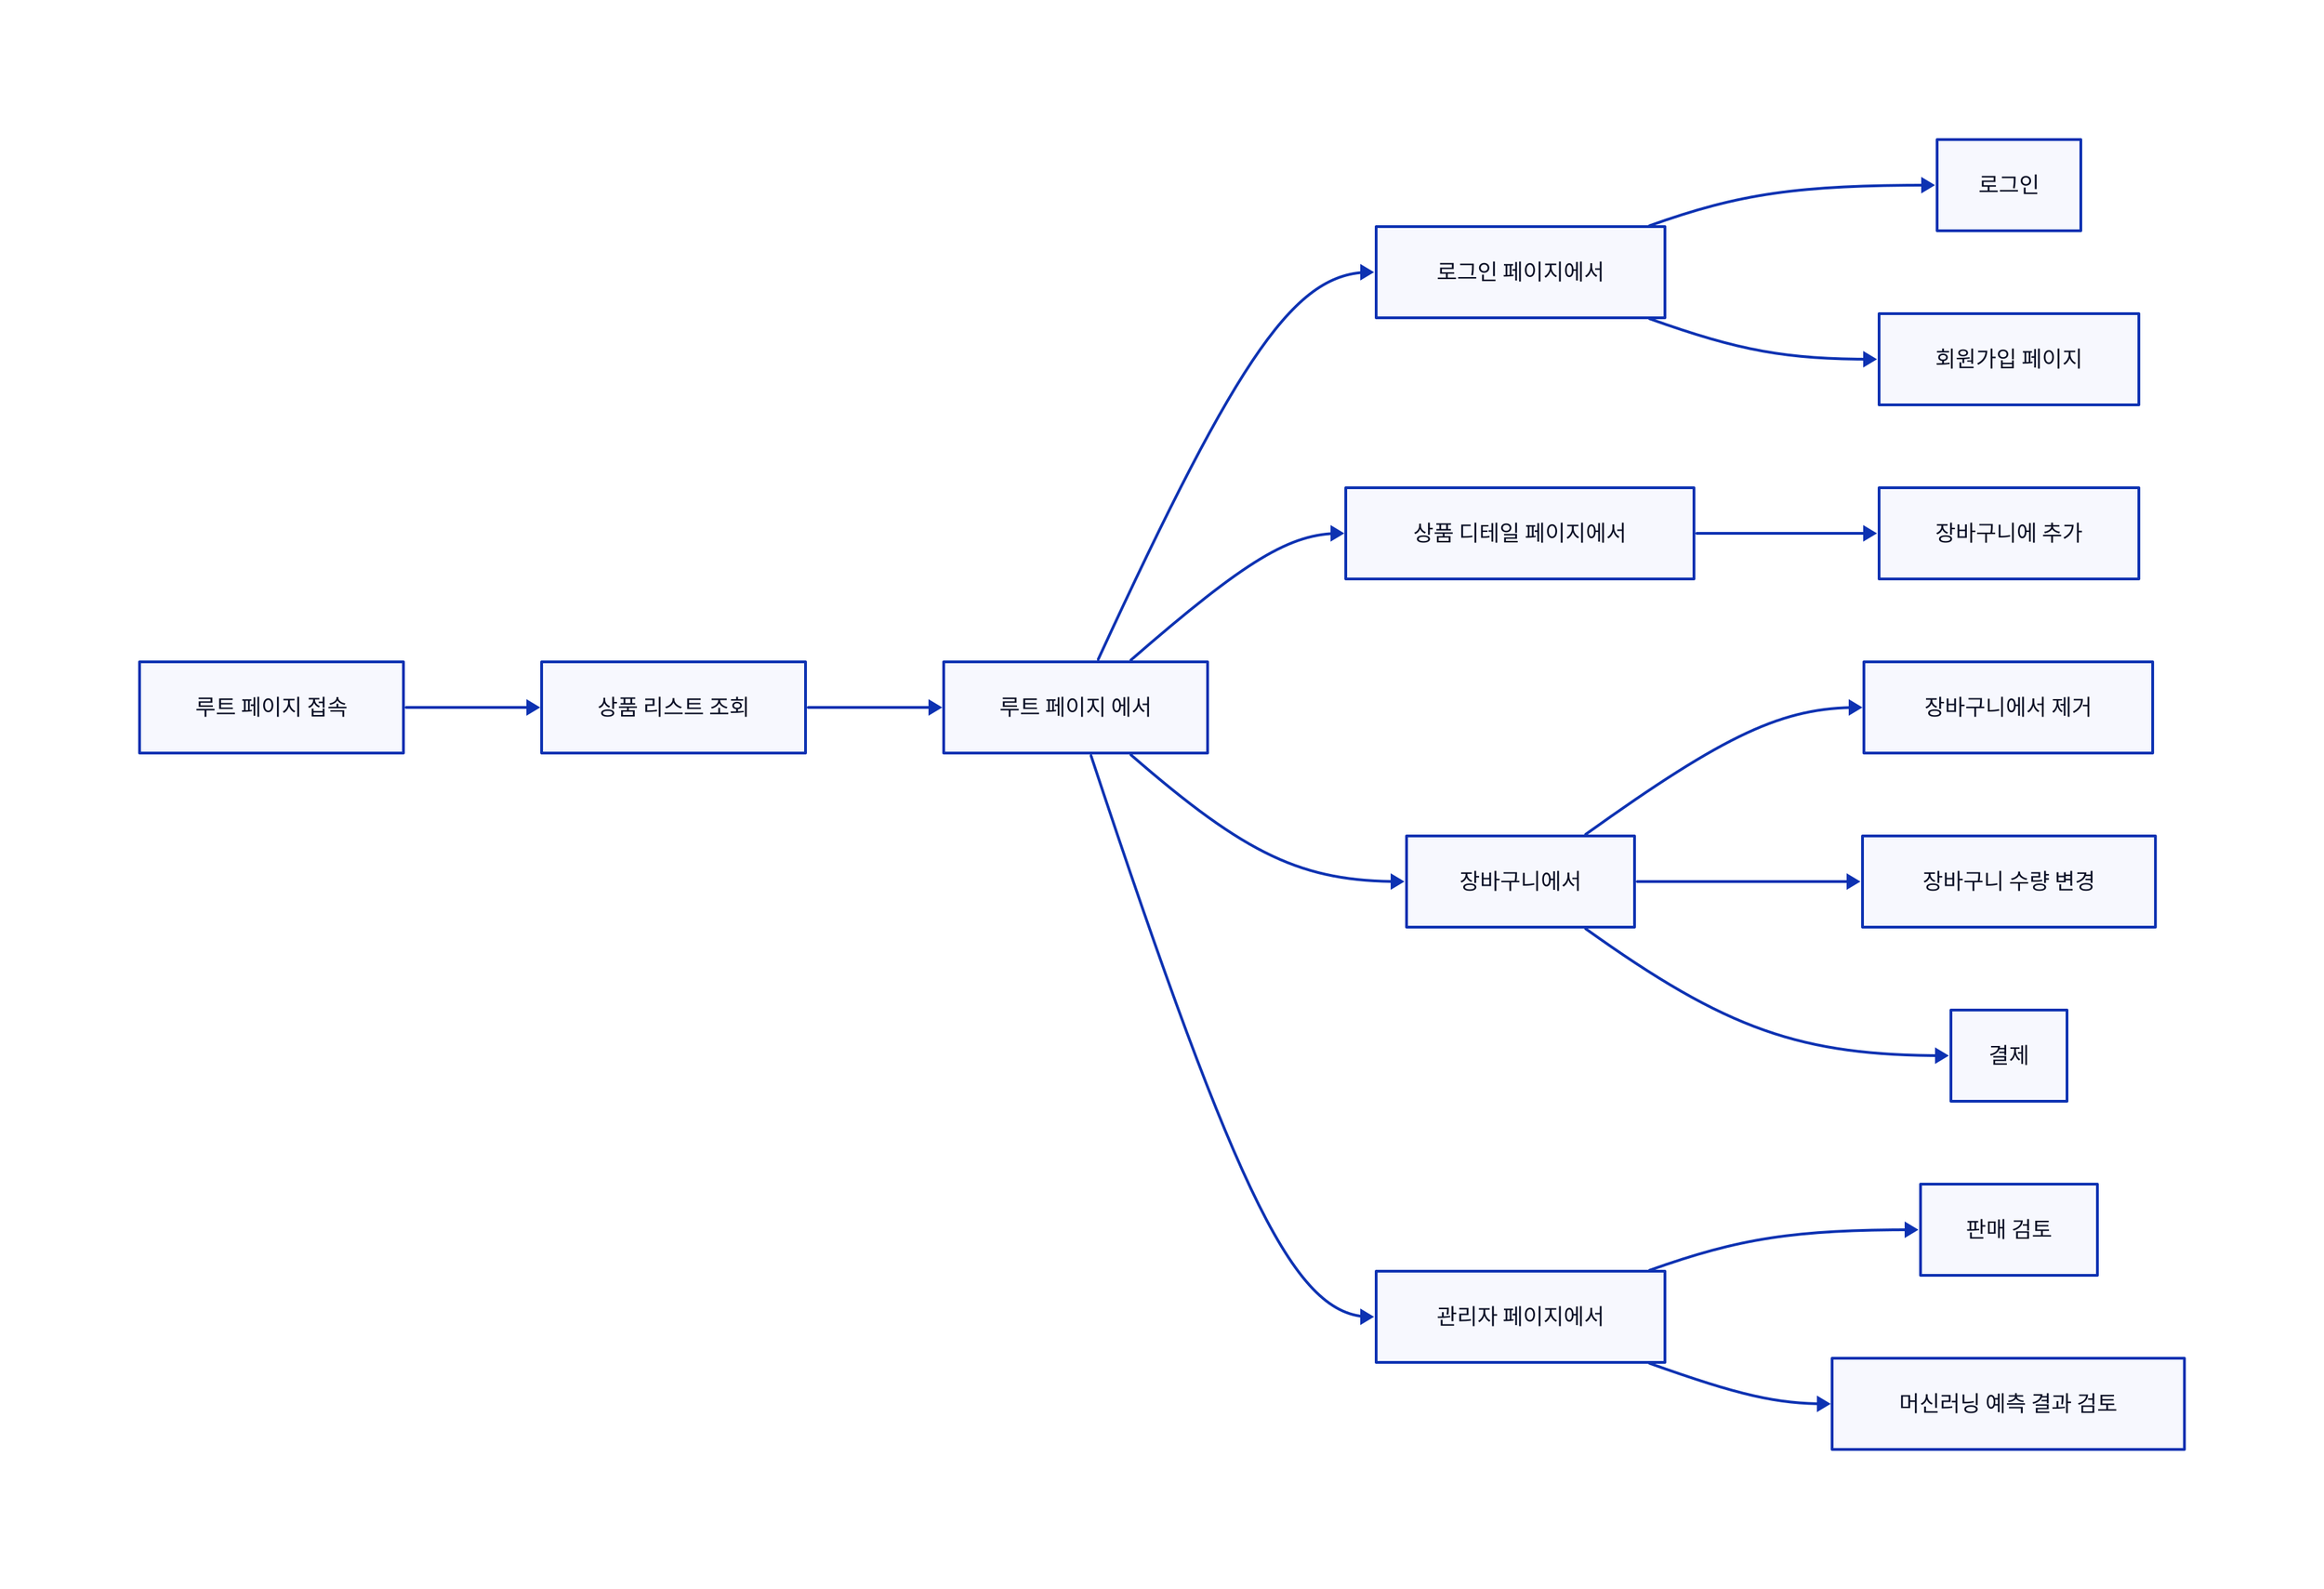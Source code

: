direction : right

	1 : 루트 페이지 접속
	2 : 상품 리스트 조회
	3 : 루트 페이지 에서
	4 : 로그인 페이지에서
	5 : 상품 디테일 페이지에서
	6 : 장바구니에서
	7 : 로그인
	8 : 회원가입 페이지
	9 : 장바구니에 추가
	10 : 장바구니에서 제거
	11 : 장바구니 수량 변경
	12 : 결제
	13 : 관리자 페이지에서
	14 : 판매 검토
	15 : 머신러닝 예측 결과 검토

	1 -> 2
	2 -> 3
	3 -> 4
	3 -> 5
	3 -> 6
	4 -> 7
	4 -> 8
	5 -> 9
	6 -> 10
	6 -> 11
	6 -> 12
	3 -> 13
	13 -> 14
	13 -> 15
